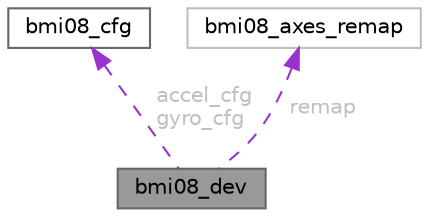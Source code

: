 digraph "bmi08_dev"
{
 // LATEX_PDF_SIZE
  bgcolor="transparent";
  edge [fontname=Helvetica,fontsize=10,labelfontname=Helvetica,labelfontsize=10];
  node [fontname=Helvetica,fontsize=10,shape=box,height=0.2,width=0.4];
  Node1 [id="Node000001",label="bmi08_dev",height=0.2,width=0.4,color="gray40", fillcolor="grey60", style="filled", fontcolor="black",tooltip="This structure holds all relevant information about BMI08."];
  Node2 -> Node1 [id="edge1_Node000001_Node000002",dir="back",color="darkorchid3",style="dashed",tooltip=" ",label=" accel_cfg\ngyro_cfg",fontcolor="grey" ];
  Node2 [id="Node000002",label="bmi08_cfg",height=0.2,width=0.4,color="gray40", fillcolor="white", style="filled",URL="$structbmi08__cfg.html",tooltip="Sensor configuration structure."];
  Node3 -> Node1 [id="edge2_Node000001_Node000003",dir="back",color="darkorchid3",style="dashed",tooltip=" ",label=" remap",fontcolor="grey" ];
  Node3 [id="Node000003",label="bmi08_axes_remap",height=0.2,width=0.4,color="grey75", fillcolor="white", style="filled",URL="$structbmi08__axes__remap.html",tooltip=" "];
}
